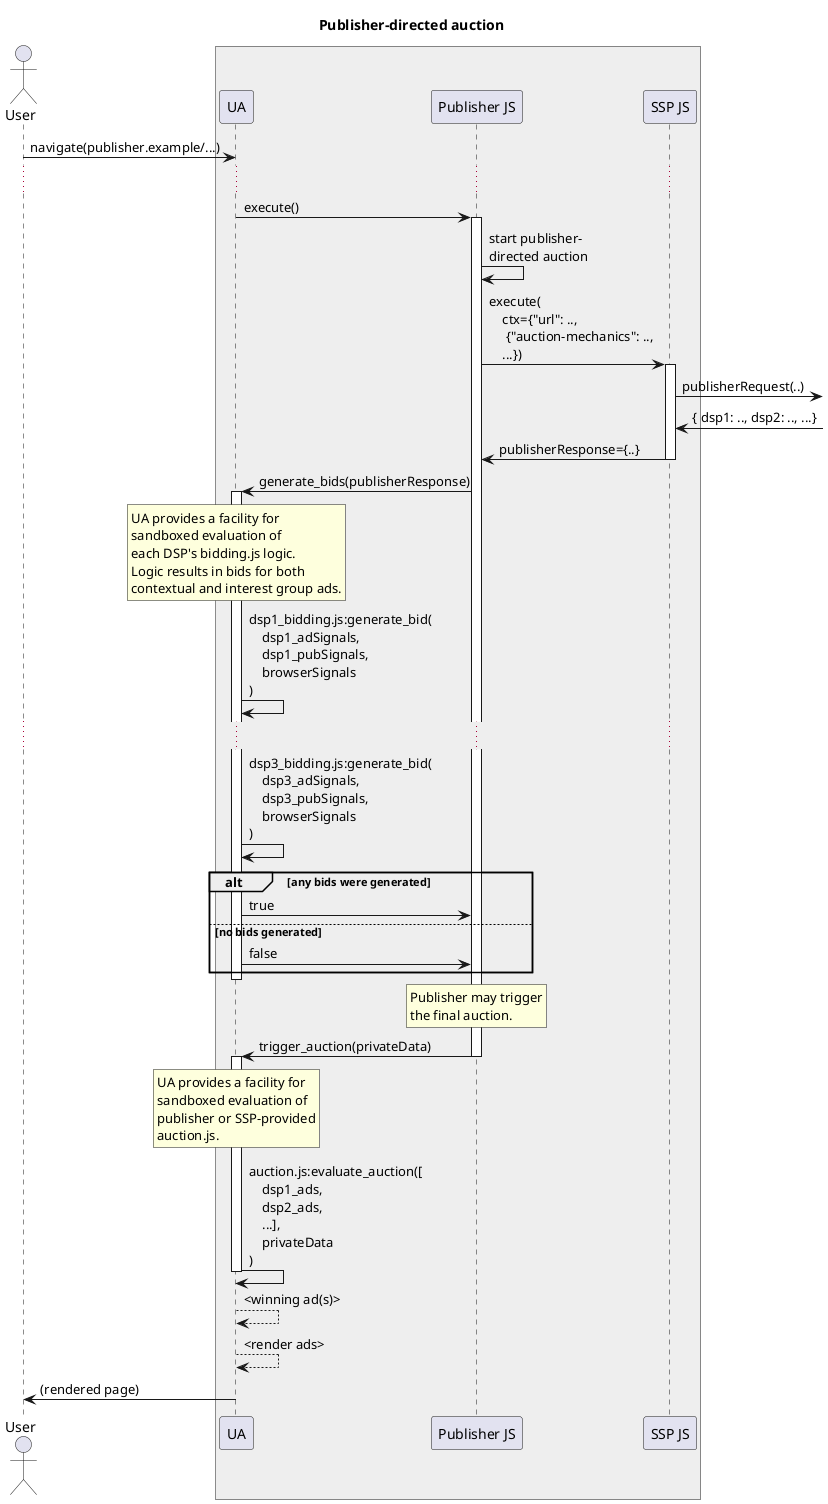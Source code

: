 @startuml

title Publisher-directed auction

actor "User" as user
box #eeeeee
participant "UA" as ua
participant "Publisher JS" as pub_pixel
participant "SSP JS" as ssp_pixel
end box

user -> ua : navigate(publisher.example/...)

...

ua -> pub_pixel : execute()

activate pub_pixel

pub_pixel -> pub_pixel: start publisher-\ndirected auction

pub_pixel -> ssp_pixel : execute(\n    ctx={"url": ..,\n     {"auction-mechanics": ..,\n    ...})

activate ssp_pixel

ssp_pixel ->] : publisherRequest(..)
ssp_pixel <-] : { dsp1: .., dsp2: .., ...}
ssp_pixel -> pub_pixel : publisherResponse={..}
deactivate ssp_pixel

pub_pixel -> ua : generate_bids(publisherResponse)

activate ua

rnote over ua
UA provides a facility for
sandboxed evaluation of
each DSP's bidding.js logic.
Logic results in bids for both
contextual and interest group ads.
end note

ua -> ua : dsp1_bidding.js:generate_bid(\n    dsp1_adSignals,\n    dsp1_pubSignals,\n    browserSignals\n)
...
ua -> ua : dsp3_bidding.js:generate_bid(\n    dsp3_adSignals,\n    dsp3_pubSignals,\n    browserSignals\n)

alt any bids were generated
  ua -> pub_pixel : true
else no bids generated
  ua -> pub_pixel : false
end

deactivate ua

rnote over pub_pixel
Publisher may trigger
the final auction.
end note

pub_pixel -> ua : trigger_auction(privateData)

deactivate pub_pixel
activate ua

rnote over ua
UA provides a facility for
sandboxed evaluation of
publisher or SSP-provided
auction.js.
end note
ua -> ua : auction.js:evaluate_auction([\n    dsp1_ads,\n    dsp2_ads,\n    ...],\n    privateData\n)

deactivate ua

ua --> ua : <winning ad(s)>

ua --> ua : <render ads>

ua -> user : (rendered page)

@enduml
